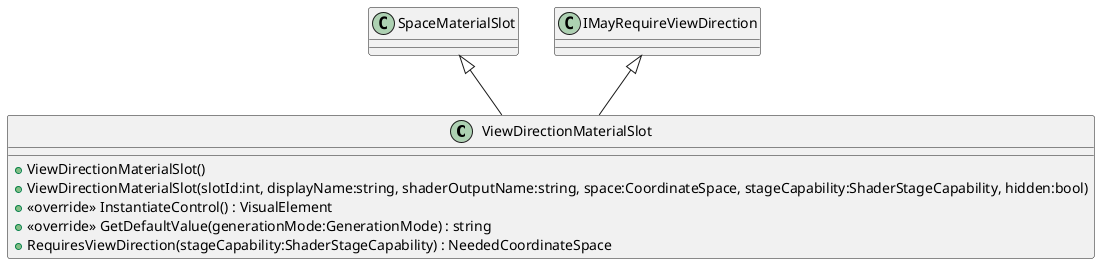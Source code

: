 @startuml
class ViewDirectionMaterialSlot {
    + ViewDirectionMaterialSlot()
    + ViewDirectionMaterialSlot(slotId:int, displayName:string, shaderOutputName:string, space:CoordinateSpace, stageCapability:ShaderStageCapability, hidden:bool)
    + <<override>> InstantiateControl() : VisualElement
    + <<override>> GetDefaultValue(generationMode:GenerationMode) : string
    + RequiresViewDirection(stageCapability:ShaderStageCapability) : NeededCoordinateSpace
}
SpaceMaterialSlot <|-- ViewDirectionMaterialSlot
IMayRequireViewDirection <|-- ViewDirectionMaterialSlot
@enduml
